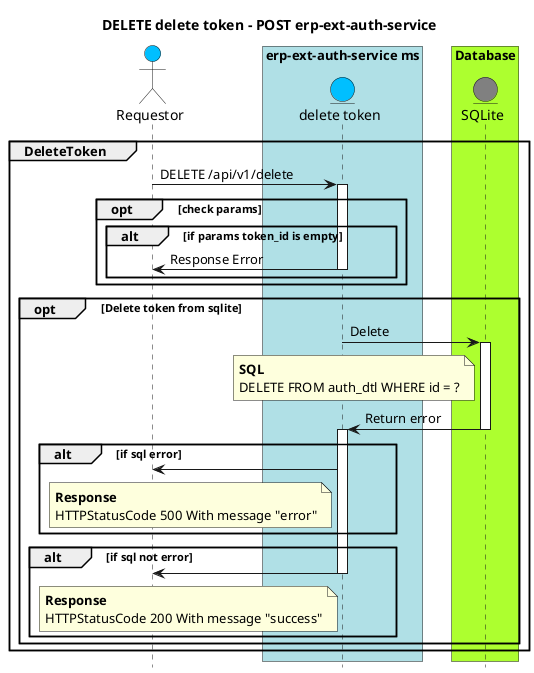 @startuml
title DELETE delete token - POST erp-ext-auth-service
actor Requestor #deepskyblue

box "erp-ext-auth-service ms" #powderblue
  entity "delete token" as getSvc #deepskyblue
end box

box "Database" #GreenYellow
  entity "SQLite" as db #Grey
end box


Group DeleteToken
Requestor -> getSvc: DELETE /api/v1/delete
activate getSvc
opt check params
alt if params token_id is empty
Requestor <- getSvc: Response Error
deactivate getSvc
end alt
end opt

opt Delete token from sqlite

getSvc -> db: Delete
activate db
note left of db
<b>SQL</b>
DELETE FROM auth_dtl WHERE id = ?
end note
getSvc <- db: Return error
deactivate db

alt if sql error
activate getSvc
Requestor <- getSvc:
note left of getSvc
<b>Response</b>
HTTPStatusCode 500 With message "error"
end note
end alt

alt if sql not error
Requestor <- getSvc:
note left of getSvc
<b>Response</b>
HTTPStatusCode 200 With message "success"
end note
deactivate getSvc
end alt

end opt


end Group
hide footbox
@enduml



